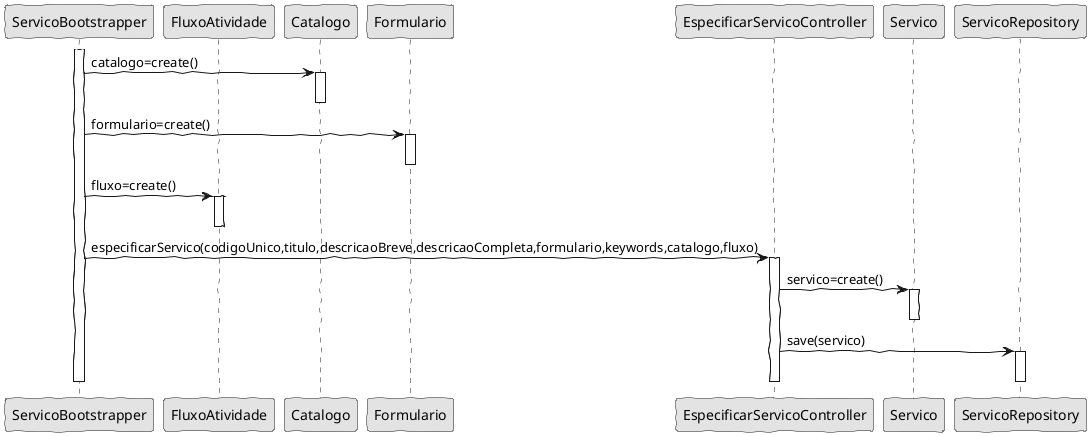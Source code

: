 @startuml

'http://plantuml.com/skinparam.html
skinparam handwritten true
skinparam monochrome true
skinparam packageStyle rect
skinparam defaultFontName FG Virgil
skinparam shadowing false

participant ServicoBootstrapper as Bootstrapper

participant FluxoAtividade as FluxoAtividade
participant Catalogo as Catalogo 
participant Formulario as Formulario 
participant EspecificarServicoController as Controller
participant Servico as Servico
participant ServicoRepository as SRepository

activate Bootstrapper

Bootstrapper -> Catalogo : catalogo=create()
activate Catalogo
deactivate Catalogo

Bootstrapper -> Formulario : formulario=create()
activate Formulario
deactivate Formulario

Bootstrapper -> FluxoAtividade : fluxo=create()
activate FluxoAtividade
deactivate FluxoAtividade

Bootstrapper -> Controller : especificarServico(codigoUnico,titulo,descricaoBreve,descricaoCompleta,formulario,keywords,catalogo,fluxo)
activate Controller
Controller -> Servico : servico=create()
activate Servico
deactivate Servico
Controller -> SRepository : save(servico)
activate SRepository
deactivate SRepository
deactivate Controller

deactivate Bootstrapper

@enduml